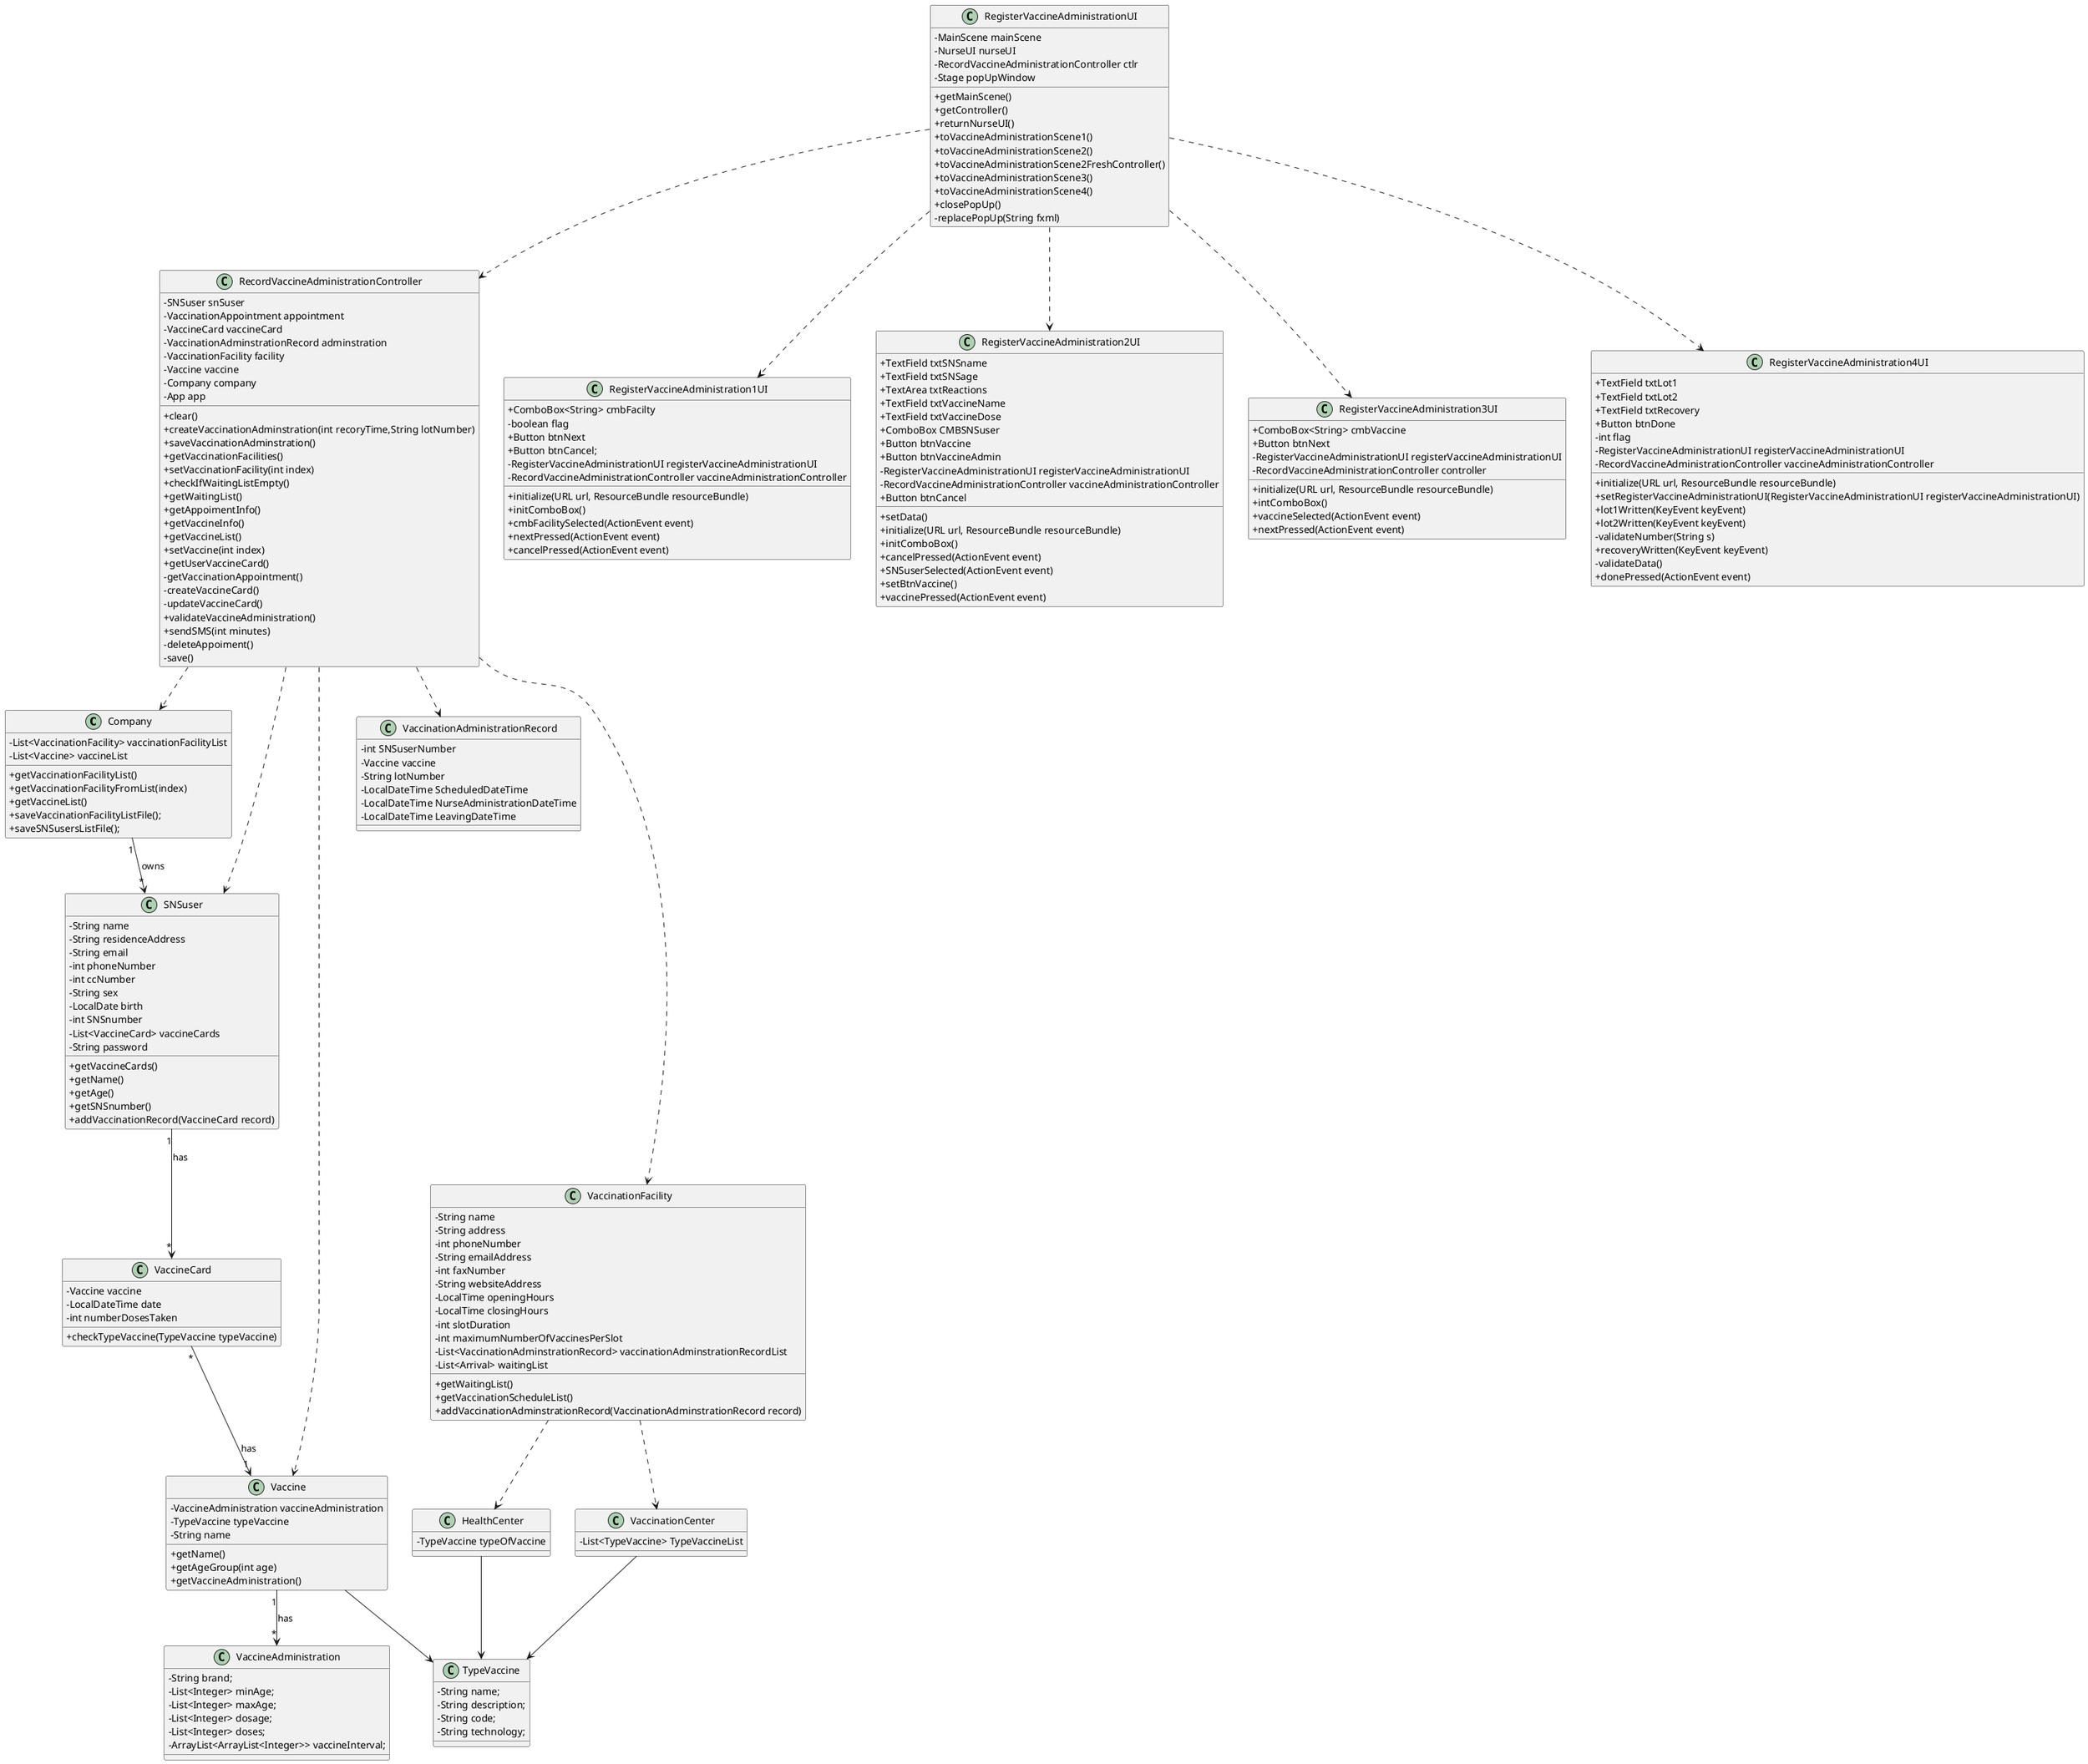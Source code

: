 @startuml
'https://plantuml.com/class-diagram
skinparam classAttributeIconSize 0

Class Company{
-List<VaccinationFacility> vaccinationFacilityList
-List<Vaccine> vaccineList


+getVaccinationFacilityList()
+getVaccinationFacilityFromList(index)
+getVaccineList()
+saveVaccinationFacilityListFile();
+saveSNSusersListFile();
}

Class RecordVaccineAdministrationController{
-SNSuser snSuser
-VaccinationAppointment appointment
-VaccineCard vaccineCard
-VaccinationAdminstrationRecord adminstration
-VaccinationFacility facility
-Vaccine vaccine
-Company company
- App app

+clear()
+createVaccinationAdminstration(int recoryTime,String lotNumber)
+saveVaccinationAdminstration()
+getVaccinationFacilities()
+setVaccinationFacility(int index)
+checkIfWaitingListEmpty()
+getWaitingList()
+getAppoimentInfo()
+getVaccineInfo()
+getVaccineList()
+setVaccine(int index)
+getUserVaccineCard()
-getVaccinationAppointment()
-createVaccineCard()
-updateVaccineCard()
+validateVaccineAdministration()
+ sendSMS(int minutes)
-deleteAppoiment()
-save()
}


Class RegisterVaccineAdministrationUI{
-MainScene mainScene
-NurseUI nurseUI
-RecordVaccineAdministrationController ctlr
-Stage popUpWindow

+getMainScene()
+getController()
+returnNurseUI()
+toVaccineAdministrationScene1()
+toVaccineAdministrationScene2()
+toVaccineAdministrationScene2FreshController()
+toVaccineAdministrationScene3()
+toVaccineAdministrationScene4()
+closePopUp()
-replacePopUp(String fxml)
}

Class RegisterVaccineAdministration1UI{
+ComboBox<String> cmbFacilty
-boolean flag
+Button btnNext
+Button btnCancel;
-RegisterVaccineAdministrationUI registerVaccineAdministrationUI
-RecordVaccineAdministrationController vaccineAdministrationController

+initialize(URL url, ResourceBundle resourceBundle)
+initComboBox()
+cmbFacilitySelected(ActionEvent event)
+nextPressed(ActionEvent event)
+cancelPressed(ActionEvent event)
}

Class RegisterVaccineAdministration2UI{
+TextField txtSNSname
+TextField txtSNSage
+TextArea txtReactions
+TextField txtVaccineName
+TextField txtVaccineDose
+ComboBox CMBSNSuser
+Button btnVaccine
+Button btnVaccineAdmin
-RegisterVaccineAdministrationUI registerVaccineAdministrationUI
-RecordVaccineAdministrationController vaccineAdministrationController
+Button btnCancel

+setData()
+initialize(URL url, ResourceBundle resourceBundle)
+initComboBox()
+cancelPressed(ActionEvent event)
+SNSuserSelected(ActionEvent event)
+setBtnVaccine()
+vaccinePressed(ActionEvent event)
}

Class RegisterVaccineAdministration3UI{
+ComboBox<String> cmbVaccine
+Button btnNext
-RegisterVaccineAdministrationUI registerVaccineAdministrationUI
-RecordVaccineAdministrationController controller

+initialize(URL url, ResourceBundle resourceBundle)
+intComboBox()
+vaccineSelected(ActionEvent event)
+nextPressed(ActionEvent event)
}

Class RegisterVaccineAdministration4UI{
+TextField txtLot1
+TextField txtLot2
+TextField txtRecovery
+Button btnDone
-int flag
-RegisterVaccineAdministrationUI registerVaccineAdministrationUI
-RecordVaccineAdministrationController vaccineAdministrationController

+initialize(URL url, ResourceBundle resourceBundle)
+setRegisterVaccineAdministrationUI(RegisterVaccineAdministrationUI registerVaccineAdministrationUI)
+lot1Written(KeyEvent keyEvent)
+lot2Written(KeyEvent keyEvent)
-validateNumber(String s)
+recoveryWritten(KeyEvent keyEvent)
-validateData()
+donePressed(ActionEvent event)
}


Class SNSuser{
-String name
-String residenceAddress
-String email
-int phoneNumber
-int ccNumber
-String sex
-LocalDate birth
-int SNSnumber
-List<VaccineCard> vaccineCards
-String password

+getVaccineCards()
+getName()
+getAge()
+getSNSnumber()
+addVaccinationRecord(VaccineCard record)
}

Class VaccinationFacility{
-String name
-String address
-int phoneNumber
-String emailAddress
-int faxNumber
-String websiteAddress
-LocalTime openingHours
-LocalTime closingHours
-int slotDuration
-int maximumNumberOfVaccinesPerSlot
-List<VaccinationAdminstrationRecord> vaccinationAdminstrationRecordList
-List<Arrival> waitingList

+getWaitingList()
+getVaccinationScheduleList()
+addVaccinationAdminstrationRecord(VaccinationAdminstrationRecord record)
}

Class VaccinationCenter{
-List<TypeVaccine> TypeVaccineList
}

Class HealthCenter{
-TypeVaccine typeOfVaccine
}

Class VaccineCard{
-Vaccine vaccine
-LocalDateTime date
-int numberDosesTaken

+checkTypeVaccine(TypeVaccine typeVaccine)
}

Class VaccinationAdministrationRecord{
-int SNSuserNumber
-Vaccine vaccine
-String lotNumber
-LocalDateTime ScheduledDateTime
-LocalDateTime NurseAdministrationDateTime
-LocalDateTime LeavingDateTime
}

Class Vaccine{
-VaccineAdministration vaccineAdministration
-TypeVaccine typeVaccine
-String name

+getName()
+getAgeGroup(int age)
+getVaccineAdministration()
}

Class VaccineAdministration{
- String brand;
- List<Integer> minAge;
-List<Integer> maxAge;
-List<Integer> dosage;
-List<Integer> doses;
-ArrayList<ArrayList<Integer>> vaccineInterval;
}

Class TypeVaccine{
-String name;
-String description;
-String code;
-String technology;
}

RegisterVaccineAdministrationUI ..> RegisterVaccineAdministration1UI
RegisterVaccineAdministrationUI ..> RegisterVaccineAdministration2UI
RegisterVaccineAdministrationUI ..> RegisterVaccineAdministration3UI
RegisterVaccineAdministrationUI ..> RegisterVaccineAdministration4UI
RegisterVaccineAdministrationUI..> RecordVaccineAdministrationController
RecordVaccineAdministrationController..>Company
RecordVaccineAdministrationController..>VaccinationFacility
RecordVaccineAdministrationController..>SNSuser
RecordVaccineAdministrationController..>VaccinationAdministrationRecord
RecordVaccineAdministrationController..>Vaccine
Company"1"-->"*"SNSuser:"owns"
SNSuser"1"-->"*"VaccineCard:"has"
VaccineCard"*"-->"1"Vaccine:"has"
Vaccine"1"-->"*"VaccineAdministration:"has"
VaccinationFacility..>HealthCenter
VaccinationFacility..>VaccinationCenter
HealthCenter-->TypeVaccine
VaccinationCenter-->TypeVaccine
Vaccine-->TypeVaccine

@enduml
